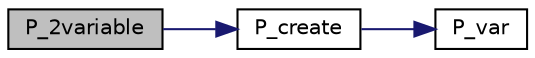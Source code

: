 digraph "P_2variable"
{
  edge [fontname="Helvetica",fontsize="10",labelfontname="Helvetica",labelfontsize="10"];
  node [fontname="Helvetica",fontsize="10",shape=record];
  rankdir="LR";
  Node168 [label="P_2variable",height=0.2,width=0.4,color="black", fillcolor="grey75", style="filled", fontcolor="black"];
  Node168 -> Node169 [color="midnightblue",fontsize="10",style="solid",fontname="Helvetica"];
  Node169 [label="P_create",height=0.2,width=0.4,color="black", fillcolor="white", style="filled",URL="$atlast_8c.html#ab2964bfbff488aa2bbb464de2a344bc9"];
  Node169 -> Node170 [color="midnightblue",fontsize="10",style="solid",fontname="Helvetica"];
  Node170 [label="P_var",height=0.2,width=0.4,color="black", fillcolor="white", style="filled",URL="$atlast_8c.html#ac18fface9a24bb2a8f9d833c36b420e2"];
}

